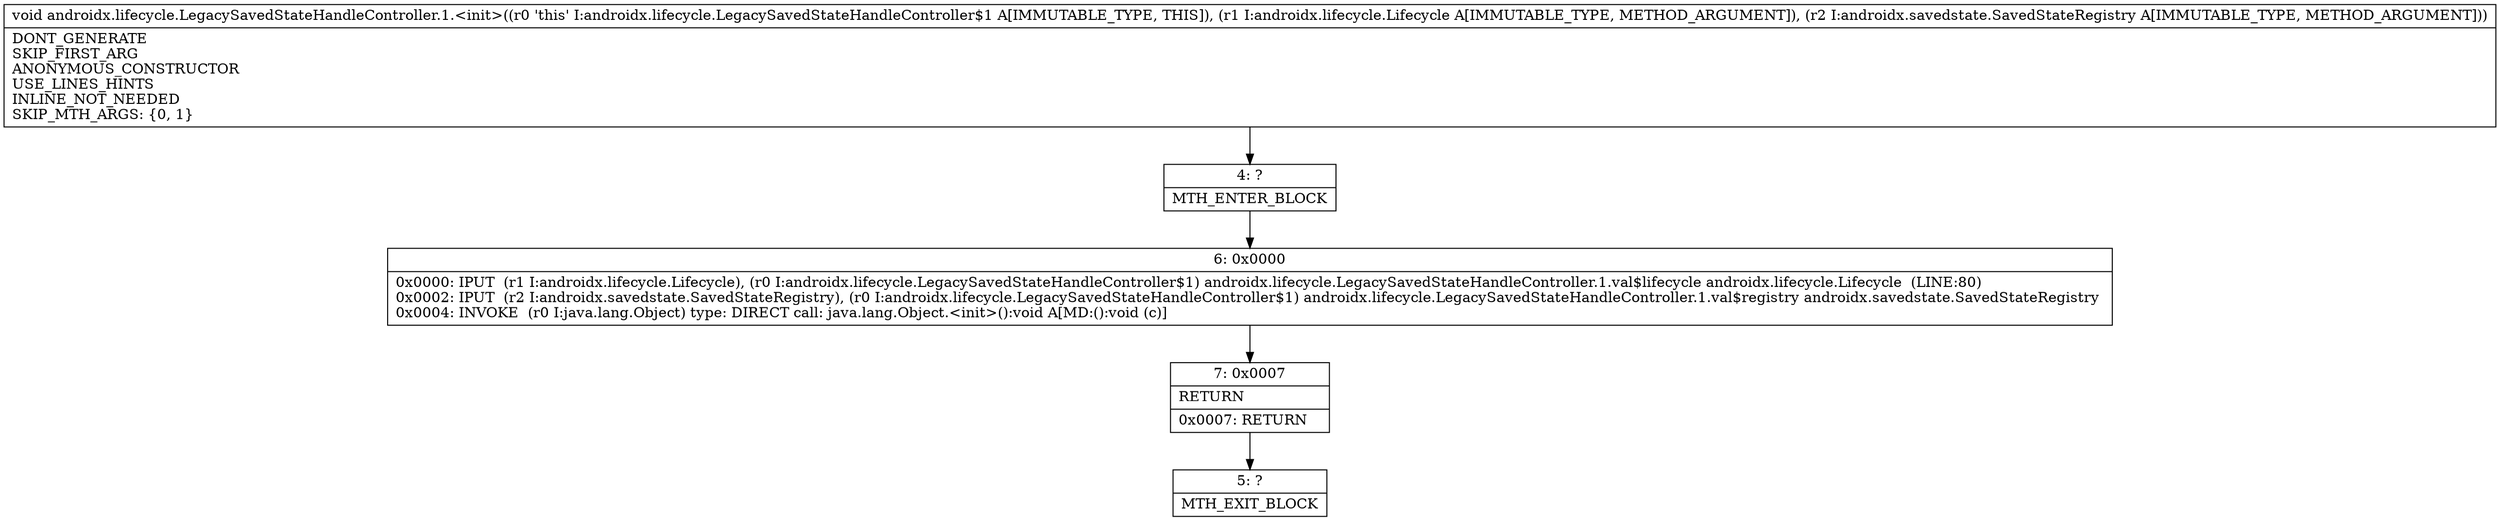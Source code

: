 digraph "CFG forandroidx.lifecycle.LegacySavedStateHandleController.1.\<init\>(Landroidx\/lifecycle\/Lifecycle;Landroidx\/savedstate\/SavedStateRegistry;)V" {
Node_4 [shape=record,label="{4\:\ ?|MTH_ENTER_BLOCK\l}"];
Node_6 [shape=record,label="{6\:\ 0x0000|0x0000: IPUT  (r1 I:androidx.lifecycle.Lifecycle), (r0 I:androidx.lifecycle.LegacySavedStateHandleController$1) androidx.lifecycle.LegacySavedStateHandleController.1.val$lifecycle androidx.lifecycle.Lifecycle  (LINE:80)\l0x0002: IPUT  (r2 I:androidx.savedstate.SavedStateRegistry), (r0 I:androidx.lifecycle.LegacySavedStateHandleController$1) androidx.lifecycle.LegacySavedStateHandleController.1.val$registry androidx.savedstate.SavedStateRegistry \l0x0004: INVOKE  (r0 I:java.lang.Object) type: DIRECT call: java.lang.Object.\<init\>():void A[MD:():void (c)]\l}"];
Node_7 [shape=record,label="{7\:\ 0x0007|RETURN\l|0x0007: RETURN   \l}"];
Node_5 [shape=record,label="{5\:\ ?|MTH_EXIT_BLOCK\l}"];
MethodNode[shape=record,label="{void androidx.lifecycle.LegacySavedStateHandleController.1.\<init\>((r0 'this' I:androidx.lifecycle.LegacySavedStateHandleController$1 A[IMMUTABLE_TYPE, THIS]), (r1 I:androidx.lifecycle.Lifecycle A[IMMUTABLE_TYPE, METHOD_ARGUMENT]), (r2 I:androidx.savedstate.SavedStateRegistry A[IMMUTABLE_TYPE, METHOD_ARGUMENT]))  | DONT_GENERATE\lSKIP_FIRST_ARG\lANONYMOUS_CONSTRUCTOR\lUSE_LINES_HINTS\lINLINE_NOT_NEEDED\lSKIP_MTH_ARGS: \{0, 1\}\l}"];
MethodNode -> Node_4;Node_4 -> Node_6;
Node_6 -> Node_7;
Node_7 -> Node_5;
}

